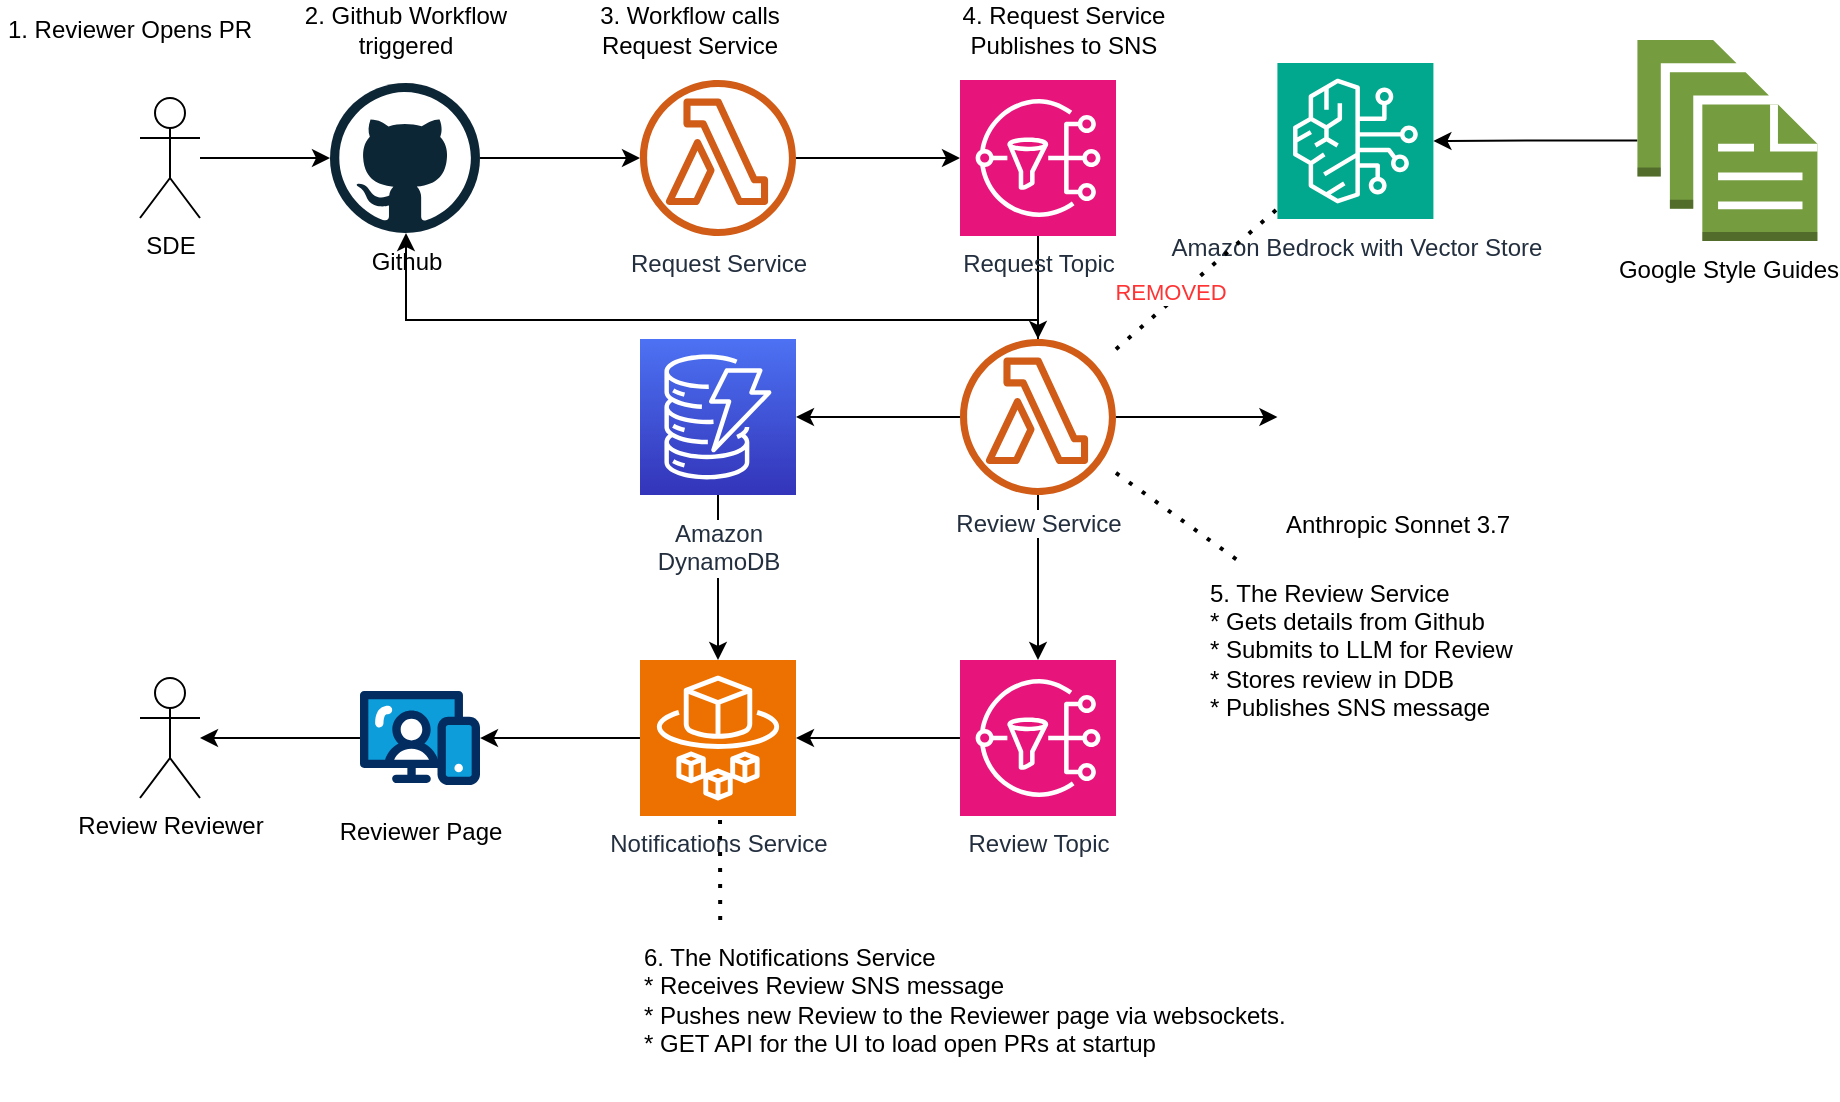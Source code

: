 <mxfile version="24.2.5" type="device">
  <diagram id="Ht1M8jgEwFfnCIfOTk4-" name="Page-1">
    <mxGraphModel dx="1714" dy="820" grid="1" gridSize="10" guides="1" tooltips="1" connect="1" arrows="1" fold="1" page="1" pageScale="1" pageWidth="1700" pageHeight="1100" math="0" shadow="0">
      <root>
        <mxCell id="0" />
        <mxCell id="1" parent="0" />
        <mxCell id="UEzPUAAOIrF-is8g5C7q-125" style="edgeStyle=orthogonalEdgeStyle;rounded=0;orthogonalLoop=1;jettySize=auto;html=1;startArrow=open;startFill=0;endArrow=open;endFill=0;strokeWidth=2;strokeColor=#808080;" parent="1" edge="1">
          <mxGeometry relative="1" as="geometry">
            <Array as="points">
              <mxPoint x="530.5" y="101.5" />
              <mxPoint x="530.5" y="101.5" />
            </Array>
            <mxPoint x="568.5" y="101.5" as="targetPoint" />
          </mxGeometry>
        </mxCell>
        <mxCell id="UEzPUAAOIrF-is8g5C7q-137" value="" style="edgeStyle=orthogonalEdgeStyle;rounded=0;orthogonalLoop=1;jettySize=auto;html=1;startArrow=none;startFill=0;endArrow=open;endFill=0;strokeWidth=2;strokeColor=#808080;" parent="1" edge="1">
          <mxGeometry relative="1" as="geometry">
            <mxPoint x="878.5" y="162.5" as="sourcePoint" />
          </mxGeometry>
        </mxCell>
        <mxCell id="pGj4vVrnikJ0OJPTIS5E-25" value="" style="edgeStyle=orthogonalEdgeStyle;rounded=0;orthogonalLoop=1;jettySize=auto;html=1;" edge="1" parent="1" source="UEzPUAAOIrF-is8g5C7q-115" target="pGj4vVrnikJ0OJPTIS5E-2">
          <mxGeometry relative="1" as="geometry" />
        </mxCell>
        <mxCell id="UEzPUAAOIrF-is8g5C7q-115" value="Request Service" style="outlineConnect=0;fontColor=#232F3E;gradientColor=none;fillColor=#D05C17;strokeColor=none;dashed=0;verticalLabelPosition=bottom;verticalAlign=top;align=center;html=1;fontSize=12;fontStyle=0;aspect=fixed;pointerEvents=1;shape=mxgraph.aws4.lambda_function;labelBackgroundColor=#ffffff;" parent="1" vertex="1">
          <mxGeometry x="760" y="160" width="78" height="78" as="geometry" />
        </mxCell>
        <mxCell id="pGj4vVrnikJ0OJPTIS5E-30" value="" style="edgeStyle=orthogonalEdgeStyle;rounded=0;orthogonalLoop=1;jettySize=auto;html=1;" edge="1" parent="1" source="UEzPUAAOIrF-is8g5C7q-119" target="NBBE8MqZyisiHS21P6mt-7">
          <mxGeometry relative="1" as="geometry" />
        </mxCell>
        <mxCell id="UEzPUAAOIrF-is8g5C7q-119" value="Amazon&lt;br&gt;DynamoDB&lt;br&gt;" style="outlineConnect=0;fontColor=#232F3E;gradientColor=#4D72F3;gradientDirection=north;fillColor=#3334B9;strokeColor=#ffffff;dashed=0;verticalLabelPosition=bottom;verticalAlign=top;align=center;html=1;fontSize=12;fontStyle=0;aspect=fixed;shape=mxgraph.aws4.resourceIcon;resIcon=mxgraph.aws4.dynamodb;labelBackgroundColor=#ffffff;spacingTop=5;" parent="1" vertex="1">
          <mxGeometry x="760.0" y="289.5" width="78" height="78" as="geometry" />
        </mxCell>
        <mxCell id="pGj4vVrnikJ0OJPTIS5E-26" value="" style="edgeStyle=orthogonalEdgeStyle;rounded=0;orthogonalLoop=1;jettySize=auto;html=1;" edge="1" parent="1" source="NBBE8MqZyisiHS21P6mt-3" target="UEzPUAAOIrF-is8g5C7q-115">
          <mxGeometry relative="1" as="geometry" />
        </mxCell>
        <mxCell id="NBBE8MqZyisiHS21P6mt-3" value="Github" style="dashed=0;outlineConnect=0;html=1;align=center;labelPosition=center;verticalLabelPosition=bottom;verticalAlign=top;shape=mxgraph.weblogos.github" parent="1" vertex="1">
          <mxGeometry x="605" y="161.5" width="75" height="75" as="geometry" />
        </mxCell>
        <mxCell id="pGj4vVrnikJ0OJPTIS5E-21" value="" style="edgeStyle=orthogonalEdgeStyle;rounded=0;orthogonalLoop=1;jettySize=auto;html=1;" edge="1" parent="1" source="NBBE8MqZyisiHS21P6mt-4" target="pGj4vVrnikJ0OJPTIS5E-14">
          <mxGeometry relative="1" as="geometry" />
        </mxCell>
        <mxCell id="pGj4vVrnikJ0OJPTIS5E-23" value="" style="edgeStyle=orthogonalEdgeStyle;rounded=0;orthogonalLoop=1;jettySize=auto;html=1;" edge="1" parent="1" source="NBBE8MqZyisiHS21P6mt-4" target="pGj4vVrnikJ0OJPTIS5E-3">
          <mxGeometry relative="1" as="geometry" />
        </mxCell>
        <mxCell id="pGj4vVrnikJ0OJPTIS5E-29" value="" style="edgeStyle=orthogonalEdgeStyle;rounded=0;orthogonalLoop=1;jettySize=auto;html=1;" edge="1" parent="1" source="NBBE8MqZyisiHS21P6mt-4" target="UEzPUAAOIrF-is8g5C7q-119">
          <mxGeometry relative="1" as="geometry" />
        </mxCell>
        <mxCell id="NBBE8MqZyisiHS21P6mt-4" value="Review Service" style="outlineConnect=0;fontColor=#232F3E;gradientColor=none;fillColor=#D05C17;strokeColor=none;dashed=0;verticalLabelPosition=bottom;verticalAlign=top;align=center;html=1;fontSize=12;fontStyle=0;aspect=fixed;pointerEvents=1;shape=mxgraph.aws4.lambda_function;labelBackgroundColor=#ffffff;" parent="1" vertex="1">
          <mxGeometry x="920" y="289.5" width="78" height="78" as="geometry" />
        </mxCell>
        <mxCell id="pGj4vVrnikJ0OJPTIS5E-31" value="" style="edgeStyle=orthogonalEdgeStyle;rounded=0;orthogonalLoop=1;jettySize=auto;html=1;" edge="1" parent="1" source="NBBE8MqZyisiHS21P6mt-7" target="pGj4vVrnikJ0OJPTIS5E-17">
          <mxGeometry relative="1" as="geometry" />
        </mxCell>
        <mxCell id="NBBE8MqZyisiHS21P6mt-7" value="Notifications Service" style="sketch=0;points=[[0,0,0],[0.25,0,0],[0.5,0,0],[0.75,0,0],[1,0,0],[0,1,0],[0.25,1,0],[0.5,1,0],[0.75,1,0],[1,1,0],[0,0.25,0],[0,0.5,0],[0,0.75,0],[1,0.25,0],[1,0.5,0],[1,0.75,0]];outlineConnect=0;fontColor=#232F3E;fillColor=#ED7100;strokeColor=#ffffff;dashed=0;verticalLabelPosition=bottom;verticalAlign=top;align=center;html=1;fontSize=12;fontStyle=0;aspect=fixed;shape=mxgraph.aws4.resourceIcon;resIcon=mxgraph.aws4.fargate;" parent="1" vertex="1">
          <mxGeometry x="760" y="450" width="78" height="78" as="geometry" />
        </mxCell>
        <mxCell id="pGj4vVrnikJ0OJPTIS5E-22" value="" style="edgeStyle=orthogonalEdgeStyle;rounded=0;orthogonalLoop=1;jettySize=auto;html=1;" edge="1" parent="1" source="pGj4vVrnikJ0OJPTIS5E-2" target="NBBE8MqZyisiHS21P6mt-4">
          <mxGeometry relative="1" as="geometry" />
        </mxCell>
        <mxCell id="pGj4vVrnikJ0OJPTIS5E-2" value="Request Topic" style="sketch=0;points=[[0,0,0],[0.25,0,0],[0.5,0,0],[0.75,0,0],[1,0,0],[0,1,0],[0.25,1,0],[0.5,1,0],[0.75,1,0],[1,1,0],[0,0.25,0],[0,0.5,0],[0,0.75,0],[1,0.25,0],[1,0.5,0],[1,0.75,0]];outlineConnect=0;fontColor=#232F3E;fillColor=#E7157B;strokeColor=#ffffff;dashed=0;verticalLabelPosition=bottom;verticalAlign=top;align=center;html=1;fontSize=12;fontStyle=0;aspect=fixed;shape=mxgraph.aws4.resourceIcon;resIcon=mxgraph.aws4.sns;" vertex="1" parent="1">
          <mxGeometry x="920" y="160" width="78" height="78" as="geometry" />
        </mxCell>
        <mxCell id="pGj4vVrnikJ0OJPTIS5E-24" value="" style="edgeStyle=orthogonalEdgeStyle;rounded=0;orthogonalLoop=1;jettySize=auto;html=1;" edge="1" parent="1" source="pGj4vVrnikJ0OJPTIS5E-3" target="NBBE8MqZyisiHS21P6mt-7">
          <mxGeometry relative="1" as="geometry" />
        </mxCell>
        <mxCell id="pGj4vVrnikJ0OJPTIS5E-3" value="Review Topic" style="sketch=0;points=[[0,0,0],[0.25,0,0],[0.5,0,0],[0.75,0,0],[1,0,0],[0,1,0],[0.25,1,0],[0.5,1,0],[0.75,1,0],[1,1,0],[0,0.25,0],[0,0.5,0],[0,0.75,0],[1,0.25,0],[1,0.5,0],[1,0.75,0]];outlineConnect=0;fontColor=#232F3E;fillColor=#E7157B;strokeColor=#ffffff;dashed=0;verticalLabelPosition=bottom;verticalAlign=top;align=center;html=1;fontSize=12;fontStyle=0;aspect=fixed;shape=mxgraph.aws4.resourceIcon;resIcon=mxgraph.aws4.sns;" vertex="1" parent="1">
          <mxGeometry x="920" y="450" width="78" height="78" as="geometry" />
        </mxCell>
        <mxCell id="pGj4vVrnikJ0OJPTIS5E-9" value="Review Reviewer" style="shape=umlActor;verticalLabelPosition=bottom;verticalAlign=top;html=1;outlineConnect=0;" vertex="1" parent="1">
          <mxGeometry x="510" y="459" width="30" height="60" as="geometry" />
        </mxCell>
        <mxCell id="pGj4vVrnikJ0OJPTIS5E-27" value="" style="edgeStyle=orthogonalEdgeStyle;rounded=0;orthogonalLoop=1;jettySize=auto;html=1;" edge="1" parent="1" source="pGj4vVrnikJ0OJPTIS5E-10" target="NBBE8MqZyisiHS21P6mt-3">
          <mxGeometry relative="1" as="geometry" />
        </mxCell>
        <mxCell id="pGj4vVrnikJ0OJPTIS5E-10" value="SDE" style="shape=umlActor;verticalLabelPosition=bottom;verticalAlign=top;html=1;outlineConnect=0;" vertex="1" parent="1">
          <mxGeometry x="510" y="169" width="30" height="60" as="geometry" />
        </mxCell>
        <mxCell id="pGj4vVrnikJ0OJPTIS5E-14" value="Anthropic Sonnet 3.7" style="shape=image;imageAspect=0;aspect=fixed;verticalLabelPosition=bottom;verticalAlign=top;image=https://th.bing.com/th/id/R.c33b748a175e7e64610f3183b87d30b3?rik=NquYwMZx8bFdFg&amp;riu=http%3a%2f%2fbeaiware.pl%2fwp-content%2fuploads%2f2024%2f10%2fanthropic-claude-3.5-sonnet-ai-artificial-intelligence-model-benchmarks.jpg&amp;ehk=moTBKskJvGE4zEc%2b1Tt6qM5PKY3paDY0YPxlo%2fU7tnU%3d&amp;risl=&amp;pid=ImgRaw&amp;r=0;" vertex="1" parent="1">
          <mxGeometry x="1078.71" y="288.5" width="120.58" height="80" as="geometry" />
        </mxCell>
        <mxCell id="pGj4vVrnikJ0OJPTIS5E-28" value="" style="edgeStyle=orthogonalEdgeStyle;rounded=0;orthogonalLoop=1;jettySize=auto;html=1;" edge="1" parent="1" source="pGj4vVrnikJ0OJPTIS5E-17" target="pGj4vVrnikJ0OJPTIS5E-9">
          <mxGeometry relative="1" as="geometry" />
        </mxCell>
        <mxCell id="pGj4vVrnikJ0OJPTIS5E-17" value="Reviewer Page" style="verticalLabelPosition=bottom;aspect=fixed;html=1;shape=mxgraph.salesforce.web;" vertex="1" parent="1">
          <mxGeometry x="620" y="465.3" width="60" height="47.4" as="geometry" />
        </mxCell>
        <mxCell id="pGj4vVrnikJ0OJPTIS5E-32" value="2. Github Workflow&lt;br&gt;triggered" style="text;strokeColor=none;align=center;fillColor=none;html=1;verticalAlign=middle;whiteSpace=wrap;rounded=0;" vertex="1" parent="1">
          <mxGeometry x="577.5" y="120" width="130" height="30" as="geometry" />
        </mxCell>
        <mxCell id="pGj4vVrnikJ0OJPTIS5E-33" value="1. Reviewer Opens PR" style="text;strokeColor=none;align=center;fillColor=none;html=1;verticalAlign=middle;whiteSpace=wrap;rounded=0;" vertex="1" parent="1">
          <mxGeometry x="440" y="120" width="130" height="30" as="geometry" />
        </mxCell>
        <mxCell id="pGj4vVrnikJ0OJPTIS5E-34" value="3. Workflow calls Request Service" style="text;strokeColor=none;align=center;fillColor=none;html=1;verticalAlign=middle;whiteSpace=wrap;rounded=0;" vertex="1" parent="1">
          <mxGeometry x="720" y="120" width="130" height="30" as="geometry" />
        </mxCell>
        <mxCell id="pGj4vVrnikJ0OJPTIS5E-35" value="4. Request Service Publishes to SNS" style="text;strokeColor=none;align=center;fillColor=none;html=1;verticalAlign=middle;whiteSpace=wrap;rounded=0;" vertex="1" parent="1">
          <mxGeometry x="894" y="120" width="156" height="30" as="geometry" />
        </mxCell>
        <mxCell id="pGj4vVrnikJ0OJPTIS5E-36" value="5. The Review Service&lt;div&gt;* Gets details from Github&lt;br&gt;&lt;div style=&quot;&quot;&gt;&lt;span style=&quot;background-color: initial;&quot;&gt;* Submits to LLM for Review&lt;br&gt;* Stores review in DDB&lt;br&gt;* Publishes SNS message&lt;/span&gt;&lt;/div&gt;&lt;/div&gt;" style="text;strokeColor=none;align=left;fillColor=none;html=1;verticalAlign=middle;whiteSpace=wrap;rounded=0;" vertex="1" parent="1">
          <mxGeometry x="1043.29" y="400" width="156" height="90" as="geometry" />
        </mxCell>
        <mxCell id="pGj4vVrnikJ0OJPTIS5E-40" value="" style="edgeStyle=orthogonalEdgeStyle;rounded=0;orthogonalLoop=1;jettySize=auto;html=1;" edge="1" parent="1" source="NBBE8MqZyisiHS21P6mt-4" target="NBBE8MqZyisiHS21P6mt-3">
          <mxGeometry relative="1" as="geometry">
            <mxPoint x="930" y="339" as="sourcePoint" />
            <mxPoint x="848" y="339" as="targetPoint" />
            <Array as="points">
              <mxPoint x="959" y="280" />
              <mxPoint x="643" y="280" />
            </Array>
          </mxGeometry>
        </mxCell>
        <mxCell id="pGj4vVrnikJ0OJPTIS5E-42" value="6. The Notifications Service&lt;div&gt;* Receives Review SNS message&lt;br&gt;* Pushes new Review to the Reviewer page via websockets.&lt;br&gt;* GET API for the UI to load open PRs at startup&lt;/div&gt;" style="text;strokeColor=none;align=left;fillColor=none;html=1;verticalAlign=middle;whiteSpace=wrap;rounded=0;" vertex="1" parent="1">
          <mxGeometry x="760" y="570" width="326" height="100" as="geometry" />
        </mxCell>
        <mxCell id="pGj4vVrnikJ0OJPTIS5E-44" value="" style="endArrow=none;dashed=1;html=1;dashPattern=1 3;strokeWidth=2;rounded=0;exitX=0.123;exitY=0.1;exitDx=0;exitDy=0;exitPerimeter=0;" edge="1" parent="1" source="pGj4vVrnikJ0OJPTIS5E-42">
          <mxGeometry width="50" height="50" relative="1" as="geometry">
            <mxPoint x="750" y="575" as="sourcePoint" />
            <mxPoint x="800" y="525" as="targetPoint" />
          </mxGeometry>
        </mxCell>
        <mxCell id="pGj4vVrnikJ0OJPTIS5E-45" value="Amazon Bedrock with Vector Store" style="sketch=0;points=[[0,0,0],[0.25,0,0],[0.5,0,0],[0.75,0,0],[1,0,0],[0,1,0],[0.25,1,0],[0.5,1,0],[0.75,1,0],[1,1,0],[0,0.25,0],[0,0.5,0],[0,0.75,0],[1,0.25,0],[1,0.5,0],[1,0.75,0]];outlineConnect=0;fontColor=#232F3E;fillColor=#01A88D;strokeColor=#ffffff;dashed=0;verticalLabelPosition=bottom;verticalAlign=top;align=center;html=1;fontSize=12;fontStyle=0;aspect=fixed;shape=mxgraph.aws4.resourceIcon;resIcon=mxgraph.aws4.bedrock;" vertex="1" parent="1">
          <mxGeometry x="1078.71" y="151.5" width="78" height="78" as="geometry" />
        </mxCell>
        <mxCell id="pGj4vVrnikJ0OJPTIS5E-49" value="" style="edgeStyle=orthogonalEdgeStyle;rounded=0;orthogonalLoop=1;jettySize=auto;html=1;" edge="1" parent="1" source="pGj4vVrnikJ0OJPTIS5E-48" target="pGj4vVrnikJ0OJPTIS5E-45">
          <mxGeometry relative="1" as="geometry" />
        </mxCell>
        <mxCell id="pGj4vVrnikJ0OJPTIS5E-48" value="Google Style Guides" style="outlineConnect=0;dashed=0;verticalLabelPosition=bottom;verticalAlign=top;align=center;html=1;shape=mxgraph.aws3.documents;fillColor=#759C3E;gradientColor=none;" vertex="1" parent="1">
          <mxGeometry x="1258.71" y="140" width="90" height="100.5" as="geometry" />
        </mxCell>
        <mxCell id="pGj4vVrnikJ0OJPTIS5E-52" value="" style="endArrow=none;dashed=1;html=1;dashPattern=1 3;strokeWidth=2;rounded=0;" edge="1" parent="1" source="NBBE8MqZyisiHS21P6mt-4" target="pGj4vVrnikJ0OJPTIS5E-36">
          <mxGeometry width="50" height="50" relative="1" as="geometry">
            <mxPoint x="1090" y="450" as="sourcePoint" />
            <mxPoint x="1140" y="400" as="targetPoint" />
          </mxGeometry>
        </mxCell>
        <mxCell id="pGj4vVrnikJ0OJPTIS5E-53" value="" style="endArrow=none;dashed=1;html=1;dashPattern=1 3;strokeWidth=2;rounded=0;" edge="1" parent="1" source="NBBE8MqZyisiHS21P6mt-4" target="pGj4vVrnikJ0OJPTIS5E-45">
          <mxGeometry width="50" height="50" relative="1" as="geometry">
            <mxPoint x="1090" y="450" as="sourcePoint" />
            <mxPoint x="1140" y="400" as="targetPoint" />
          </mxGeometry>
        </mxCell>
        <mxCell id="pGj4vVrnikJ0OJPTIS5E-54" value="&lt;font color=&quot;#ff3333&quot;&gt;REMOVED&lt;/font&gt;" style="edgeLabel;html=1;align=center;verticalAlign=middle;resizable=0;points=[];" vertex="1" connectable="0" parent="pGj4vVrnikJ0OJPTIS5E-53">
          <mxGeometry x="-0.268" y="4" relative="1" as="geometry">
            <mxPoint as="offset" />
          </mxGeometry>
        </mxCell>
      </root>
    </mxGraphModel>
  </diagram>
</mxfile>
